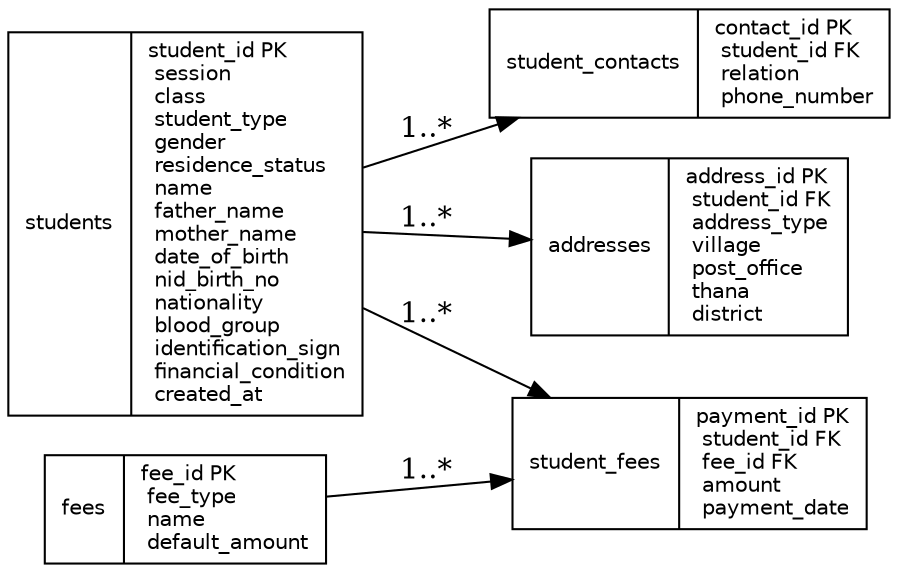 digraph madrasa_db {
    rankdir=LR;
    node [shape=record, fontname="Helvetica", fontsize=10];

    students [label="{ students | student_id PK\l session\l class\l student_type\l gender\l residence_status\l name\l father_name\l mother_name\l date_of_birth\l nid_birth_no\l nationality\l blood_group\l identification_sign\l financial_condition\l created_at\l }"];

    student_contacts [label="{ student_contacts | contact_id PK\l student_id FK\l relation\l phone_number\l }"];

    addresses [label="{ addresses | address_id PK\l student_id FK\l address_type\l village\l post_office\l thana\l district\l }"];

    fees [label="{ fees | fee_id PK\l fee_type\l name\l default_amount\l }"];

    student_fees [label="{ student_fees | payment_id PK\l student_id FK\l fee_id FK\l amount\l payment_date\l }"];

    # Relationships
    students -> student_contacts [label="1..*"];
    students -> addresses [label="1..*"];
    students -> student_fees [label="1..*"];
    fees -> student_fees [label="1..*"];
}
